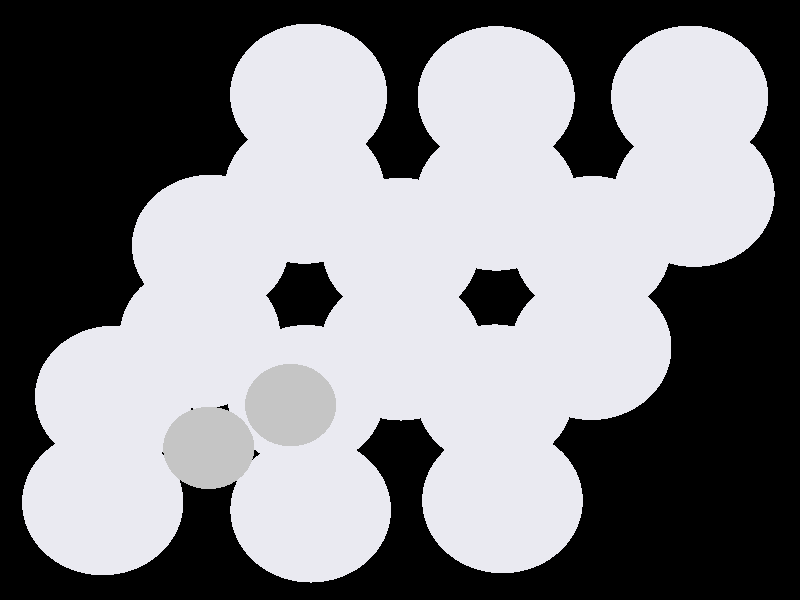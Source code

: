 #include "colors.inc"
#include "finish.inc"

global_settings {assumed_gamma 1 max_trace_level 6}
background {color White transmit 1.0}
camera {perspective
  right -11.41*x up 9.48*y
  direction 100.00*z
  location <0,0,100.00> look_at <0,0,0>}


light_source {<  2.00,   3.00,  40.00> color White
  area_light <0.70, 0, 0>, <0, 0.70, 0>, 3, 3
  adaptive 1 jitter}
// no fog
#declare simple = finish {phong 0.7}
#declare pale = finish {ambient 0.5 diffuse 0.85 roughness 0.001 specular 0.200 }
#declare intermediate = finish {ambient 0.3 diffuse 0.6 specular 0.1 roughness 0.04}
#declare vmd = finish {ambient 0.0 diffuse 0.65 phong 0.1 phong_size 40.0 specular 0.5 }
#declare jmol = finish {ambient 0.2 diffuse 0.6 specular 1 roughness 0.001 metallic}
#declare ase2 = finish {ambient 0.05 brilliance 3 diffuse 0.6 metallic specular 0.7 roughness 0.04 reflection 0.15}
#declare ase3 = finish {ambient 0.15 brilliance 2 diffuse 0.6 metallic specular 1.0 roughness 0.001 reflection 0.0}
#declare glass = finish {ambient 0.05 diffuse 0.3 specular 1.0 roughness 0.001}
#declare glass2 = finish {ambient 0.01 diffuse 0.3 specular 1.0 reflection 0.25 roughness 0.001}
#declare Rcell = 0.050;
#declare Rbond = 0.100;

#macro atom(LOC, R, COL, TRANS, FIN)
  sphere{LOC, R texture{pigment{color COL transmit TRANS} finish{FIN}}}
#end
#macro constrain(LOC, R, COL, TRANS FIN)
union{torus{R, Rcell rotate 45*z texture{pigment{color COL transmit TRANS} finish{FIN}}}
     torus{R, Rcell rotate -45*z texture{pigment{color COL transmit TRANS} finish{FIN}}}
     translate LOC}
#end

// no cell vertices
atom(< -4.23,  -1.58,  -3.56>, 1.16, rgb <0.82, 0.82, 0.88>, 0.0, ase3) // #0
atom(< -1.39,  -1.57,  -3.56>, 1.16, rgb <0.82, 0.82, 0.88>, 0.0, ase3) // #1
atom(<  1.40,  -1.56,  -3.54>, 1.16, rgb <0.82, 0.82, 0.88>, 0.0, ase3) // #2
atom(< -2.80,   0.89,  -3.60>, 1.16, rgb <0.82, 0.82, 0.88>, 0.0, ase3) // #3
atom(<  0.01,   0.84,  -3.54>, 1.16, rgb <0.82, 0.82, 0.88>, 0.0, ase3) // #4
atom(<  2.84,   0.87,  -3.60>, 1.16, rgb <0.82, 0.82, 0.88>, 0.0, ase3) // #5
atom(< -1.35,   3.36,  -3.54>, 1.16, rgb <0.82, 0.82, 0.88>, 0.0, ase3) // #6
atom(<  1.42,   3.32,  -3.56>, 1.16, rgb <0.82, 0.82, 0.88>, 0.0, ase3) // #7
atom(<  4.28,   3.33,  -3.60>, 1.16, rgb <0.82, 0.82, 0.88>, 0.0, ase3) // #8
atom(< -4.28,  -3.23,  -0.96>, 1.16, rgb <0.82, 0.82, 0.88>, 0.0, ase3) // #9
atom(< -1.29,  -3.36,  -1.29>, 1.16, rgb <0.82, 0.82, 0.88>, 0.0, ase3) // #10
atom(<  1.48,  -3.21,  -1.25>, 1.16, rgb <0.82, 0.82, 0.88>, 0.0, ase3) // #11
atom(< -2.89,  -0.58,  -1.29>, 1.16, rgb <0.82, 0.82, 0.88>, 0.0, ase3) // #12
atom(<  0.01,  -0.76,  -0.85>, 1.16, rgb <0.82, 0.82, 0.88>, 0.0, ase3) // #13
atom(<  2.76,  -0.76,  -1.26>, 1.16, rgb <0.82, 0.82, 0.88>, 0.0, ase3) // #14
atom(< -1.38,   1.74,  -1.25>, 1.16, rgb <0.82, 0.82, 0.88>, 0.0, ase3) // #15
atom(<  1.39,   1.63,  -1.26>, 1.16, rgb <0.82, 0.82, 0.88>, 0.0, ase3) // #16
atom(<  4.25,   1.69,  -1.30>, 1.16, rgb <0.82, 0.82, 0.88>, 0.0, ase3) // #17
atom(< -2.73,  -2.34,  -0.09>, 0.65, rgb <0.56, 0.56, 0.56>, 0.0, ase3) // #18
atom(< -1.56,  -1.66,   0.00>, 0.65, rgb <0.56, 0.56, 0.56>, 0.0, ase3) // #19

// no constraints
